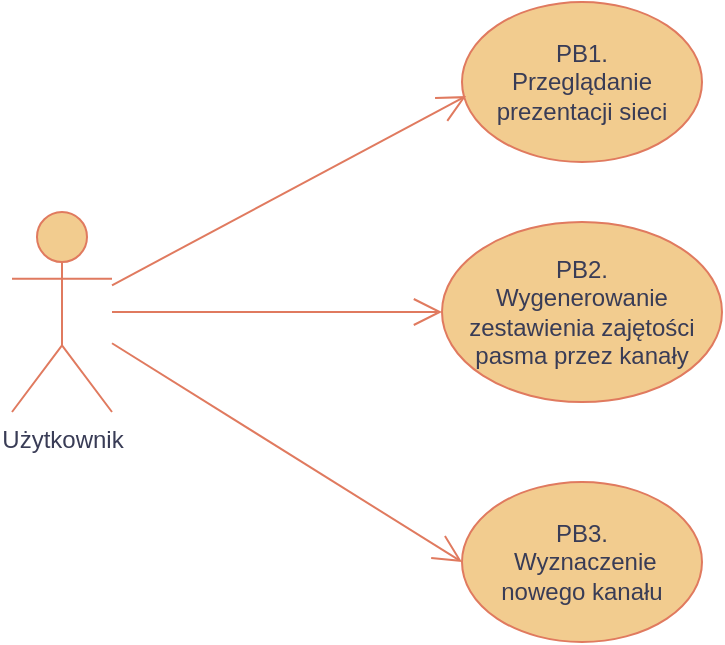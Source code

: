 <mxfile version="24.8.3">
  <diagram name="Page-1" id="aUSR-PTRuUPnyYadsCrG">
    <mxGraphModel dx="1564" dy="744" grid="1" gridSize="10" guides="1" tooltips="1" connect="1" arrows="1" fold="1" page="1" pageScale="1" pageWidth="850" pageHeight="1100" math="0" shadow="0">
      <root>
        <mxCell id="0" />
        <mxCell id="1" parent="0" />
        <mxCell id="h0-IHjNkmwFq_L-anwGD-3" value="&lt;div&gt;PB1.&lt;/div&gt;&lt;div&gt;Przeglądanie prezentacji sieci&lt;/div&gt;" style="ellipse;whiteSpace=wrap;html=1;labelBackgroundColor=none;fillColor=#F2CC8F;strokeColor=#E07A5F;fontColor=#393C56;" parent="1" vertex="1">
          <mxGeometry x="295" y="160" width="120" height="80" as="geometry" />
        </mxCell>
        <mxCell id="h0-IHjNkmwFq_L-anwGD-4" value="&lt;div&gt;PB2.&lt;/div&gt;&lt;div&gt;Wygenerowanie zestawienia zajętości pasma przez kanały&lt;br&gt;&lt;/div&gt;" style="ellipse;whiteSpace=wrap;html=1;labelBackgroundColor=none;fillColor=#F2CC8F;strokeColor=#E07A5F;fontColor=#393C56;" parent="1" vertex="1">
          <mxGeometry x="285" y="270" width="140" height="90" as="geometry" />
        </mxCell>
        <mxCell id="h0-IHjNkmwFq_L-anwGD-5" value="&lt;div&gt;PB3.&lt;/div&gt;&lt;div&gt;&amp;nbsp;Wyznaczenie nowego kanału&lt;br&gt;&lt;/div&gt;" style="ellipse;whiteSpace=wrap;html=1;labelBackgroundColor=none;fillColor=#F2CC8F;strokeColor=#E07A5F;fontColor=#393C56;" parent="1" vertex="1">
          <mxGeometry x="295" y="400" width="120" height="80" as="geometry" />
        </mxCell>
        <mxCell id="h0-IHjNkmwFq_L-anwGD-6" value="Użytkownik" style="shape=umlActor;verticalLabelPosition=bottom;verticalAlign=top;html=1;outlineConnect=0;labelBackgroundColor=none;fillColor=#F2CC8F;strokeColor=#E07A5F;fontColor=#393C56;" parent="1" vertex="1">
          <mxGeometry x="70" y="265" width="50" height="100" as="geometry" />
        </mxCell>
        <mxCell id="GtU4dxC1JaKYma6VVfJc-1" value="" style="endArrow=open;endFill=1;endSize=12;html=1;rounded=0;entryX=0.017;entryY=0.588;entryDx=0;entryDy=0;entryPerimeter=0;labelBackgroundColor=none;strokeColor=#E07A5F;fontColor=default;" edge="1" parent="1" source="h0-IHjNkmwFq_L-anwGD-6" target="h0-IHjNkmwFq_L-anwGD-3">
          <mxGeometry width="160" relative="1" as="geometry">
            <mxPoint x="340" y="390" as="sourcePoint" />
            <mxPoint x="500" y="390" as="targetPoint" />
          </mxGeometry>
        </mxCell>
        <mxCell id="GtU4dxC1JaKYma6VVfJc-2" value="" style="endArrow=open;endFill=1;endSize=12;html=1;rounded=0;entryX=0;entryY=0.5;entryDx=0;entryDy=0;labelBackgroundColor=none;strokeColor=#E07A5F;fontColor=default;" edge="1" parent="1" source="h0-IHjNkmwFq_L-anwGD-6" target="h0-IHjNkmwFq_L-anwGD-4">
          <mxGeometry width="160" relative="1" as="geometry">
            <mxPoint x="340" y="390" as="sourcePoint" />
            <mxPoint x="500" y="390" as="targetPoint" />
          </mxGeometry>
        </mxCell>
        <mxCell id="GtU4dxC1JaKYma6VVfJc-3" value="" style="endArrow=open;endFill=1;endSize=12;html=1;rounded=0;entryX=0;entryY=0.5;entryDx=0;entryDy=0;labelBackgroundColor=none;strokeColor=#E07A5F;fontColor=default;" edge="1" parent="1" source="h0-IHjNkmwFq_L-anwGD-6" target="h0-IHjNkmwFq_L-anwGD-5">
          <mxGeometry width="160" relative="1" as="geometry">
            <mxPoint x="340" y="390" as="sourcePoint" />
            <mxPoint x="500" y="390" as="targetPoint" />
          </mxGeometry>
        </mxCell>
      </root>
    </mxGraphModel>
  </diagram>
</mxfile>
